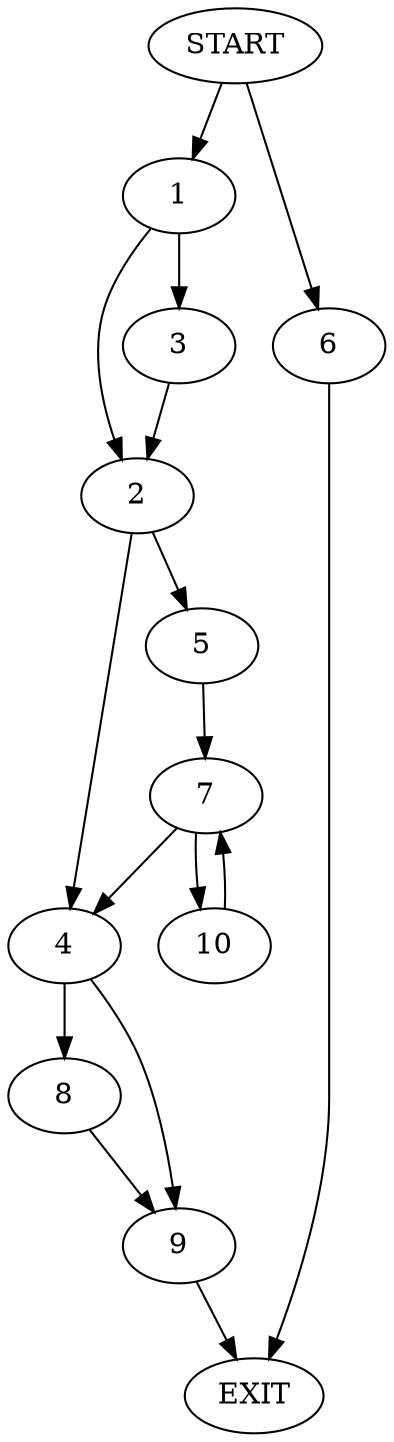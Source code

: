 digraph {
0 [label="START"]
11 [label="EXIT"]
0 -> 1
1 -> 2
1 -> 3
3 -> 2
2 -> 4
2 -> 5
0 -> 6
6 -> 11
5 -> 7
4 -> 8
4 -> 9
7 -> 4
7 -> 10
10 -> 7
8 -> 9
9 -> 11
}
